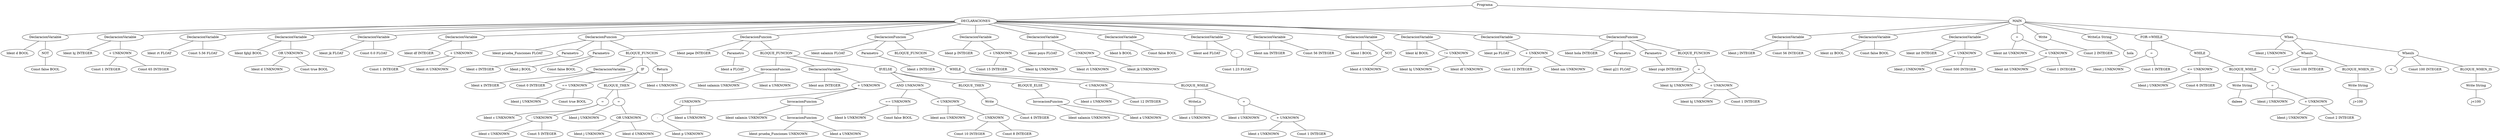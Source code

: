 graph G {1 [label="Programa"]
2 [label="DECLARACIONES"]
1 -- 2
3 [label="DeclaracionVariable"]
2 -- 3
4 [label="Ident d BOOL"]
3 -- 4
5 [label="NOT"]
3 -- 5
6 [label="Const false BOOL"]
5 -- 6
7 [label="DeclaracionVariable"]
2 -- 7
8 [label="Ident hj INTEGER"]
7 -- 8
9 [label="+ UNKNOWN"]
7 -- 9
10 [label="Const 1 INTEGER"]
9 -- 10
11 [label="Const 65 INTEGER"]
9 -- 11
12 [label="DeclaracionVariable"]
2 -- 12
13 [label="Ident rt FLOAT"]
12 -- 13
14 [label="Const 5.56 FLOAT"]
12 -- 14
15 [label="DeclaracionVariable"]
2 -- 15
16 [label="Ident fghjl BOOL"]
15 -- 16
17 [label="OR UNKNOWN"]
15 -- 17
18 [label="Ident d UNKNOWN"]
17 -- 18
19 [label="Const true BOOL"]
17 -- 19
20 [label="DeclaracionVariable"]
2 -- 20
21 [label="Ident jk FLOAT"]
20 -- 21
22 [label="Const 0.0 FLOAT"]
20 -- 22
23 [label="DeclaracionVariable"]
2 -- 23
24 [label="Ident df INTEGER"]
23 -- 24
25 [label="+ UNKNOWN"]
23 -- 25
26 [label="Const 1 INTEGER"]
25 -- 26
27 [label="Ident rt UNKNOWN"]
25 -- 27
28 [label="DeclaracionFuncion"]
2 -- 28
29 [label="Ident prueba_Funciones FLOAT"]
28 -- 29
30 [label="Parametro"]
28 -- 30
31 [label="Ident c INTEGER"]
30 -- 31
32 [label="Parametro"]
28 -- 32
33 [label="Ident j BOOL"]
32 -- 33
34 [label="Const false BOOL"]
32 -- 34
35 [label="BLOQUE_FUNCION"]
28 -- 35
36 [label="DeclaracionVariable"]
35 -- 36
37 [label="Ident x INTEGER"]
36 -- 37
38 [label="Const 0 INTEGER"]
36 -- 38
39 [label="IF"]
35 -- 39
40 [label="== UNKNOWN"]
39 -- 40
41 [label="Ident j UNKNOWN"]
40 -- 41
42 [label="Const true BOOL"]
40 -- 42
43 [label="BLOQUE_THEN"]
39 -- 43
44 [label="="]
43 -- 44
45 [label="Ident c UNKNOWN"]
44 -- 45
46 [label="- UNKNOWN"]
44 -- 46
47 [label="Ident c UNKNOWN"]
46 -- 47
48 [label="Const 5 INTEGER"]
46 -- 48
49 [label="="]
43 -- 49
50 [label="Ident j UNKNOWN"]
49 -- 50
51 [label="OR UNKNOWN"]
49 -- 51
52 [label="Ident j UNKNOWN"]
51 -- 52
53 [label="Ident d UNKNOWN"]
51 -- 53
54 [label="Return"]
35 -- 54
55 [label="Ident c UNKNOWN"]
54 -- 55
56 [label="DeclaracionFuncion"]
2 -- 56
57 [label="Ident pepe INTEGER"]
56 -- 57
58 [label="Parametro"]
56 -- 58
59 [label="Ident a FLOAT"]
58 -- 59
60 [label="BLOQUE_FUNCION"]
56 -- 60
61 [label="InvocacionFuncion"]
60 -- 61
62 [label="Ident salamin UNKNOWN"]
61 -- 62
63 [label="Ident a UNKNOWN"]
61 -- 63
64 [label="DeclaracionVariable"]
60 -- 64
65 [label="Ident aux INTEGER"]
64 -- 65
66 [label="+ UNKNOWN"]
64 -- 66
67 [label="/ UNKNOWN"]
66 -- 67
68 [label="-"]
67 -- 68
69 [label="Ident p UNKNOWN"]
68 -- 69
70 [label="Ident a UNKNOWN"]
67 -- 70
71 [label="InvocacionFuncion"]
66 -- 71
72 [label="Ident salamin UNKNOWN"]
71 -- 72
73 [label="InvocacionFuncion"]
71 -- 73
74 [label="Ident prueba_Funciones UNKNOWN"]
73 -- 74
75 [label="Ident a UNKNOWN"]
73 -- 75
76 [label="IF/ELSE"]
60 -- 76
77 [label="AND UNKNOWN"]
76 -- 77
78 [label="== UNKNOWN"]
77 -- 78
79 [label="Ident b UNKNOWN"]
78 -- 79
80 [label="Const false BOOL"]
78 -- 80
81 [label="< UNKNOWN"]
77 -- 81
82 [label="Ident aux UNKNOWN"]
81 -- 82
83 [label="- UNKNOWN"]
81 -- 83
84 [label="Const 10 INTEGER"]
83 -- 84
85 [label="Const 8 INTEGER"]
83 -- 85
86 [label="BLOQUE_THEN"]
76 -- 86
87 [label="Write"]
86 -- 87
88 [label="Const 4 INTEGER"]
87 -- 88
89 [label="BLOQUE_ELSE"]
76 -- 89
90 [label="InvocacionFuncion"]
89 -- 90
91 [label="Ident salamin UNKNOWN"]
90 -- 91
92 [label="Ident a UNKNOWN"]
90 -- 92
93 [label="DeclaracionFuncion"]
2 -- 93
94 [label="Ident salamin FLOAT"]
93 -- 94
95 [label="Parametro"]
93 -- 95
96 [label="Ident z INTEGER"]
95 -- 96
97 [label="BLOQUE_FUNCION"]
93 -- 97
98 [label="WHILE"]
97 -- 98
99 [label="< UNKNOWN"]
98 -- 99
100 [label="Ident z UNKNOWN"]
99 -- 100
101 [label="Const 12 INTEGER"]
99 -- 101
102 [label="BLOQUE_WHILE"]
98 -- 102
103 [label="WriteLn"]
102 -- 103
104 [label="Ident z UNKNOWN"]
103 -- 104
105 [label="="]
102 -- 105
106 [label="Ident z UNKNOWN"]
105 -- 106
107 [label="+ UNKNOWN"]
105 -- 107
108 [label="Ident z UNKNOWN"]
107 -- 108
109 [label="Const 1 INTEGER"]
107 -- 109
110 [label="DeclaracionVariable"]
2 -- 110
111 [label="Ident p INTEGER"]
110 -- 111
112 [label="+ UNKNOWN"]
110 -- 112
113 [label="Const 15 INTEGER"]
112 -- 113
114 [label="Ident hj UNKNOWN"]
112 -- 114
115 [label="DeclaracionVariable"]
2 -- 115
116 [label="Ident poyo FLOAT"]
115 -- 116
117 [label="- UNKNOWN"]
115 -- 117
118 [label="Ident rt UNKNOWN"]
117 -- 118
119 [label="Ident jk UNKNOWN"]
117 -- 119
120 [label="DeclaracionVariable"]
2 -- 120
121 [label="Ident b BOOL"]
120 -- 121
122 [label="Const false BOOL"]
120 -- 122
123 [label="DeclaracionVariable"]
2 -- 123
124 [label="Ident asd FLOAT"]
123 -- 124
125 [label="-"]
123 -- 125
126 [label="Const 1.23 FLOAT"]
125 -- 126
127 [label="DeclaracionVariable"]
2 -- 127
128 [label="Ident nm INTEGER"]
127 -- 128
129 [label="Const 56 INTEGER"]
127 -- 129
130 [label="DeclaracionVariable"]
2 -- 130
131 [label="Ident l BOOL"]
130 -- 131
132 [label="NOT"]
130 -- 132
133 [label="Ident d UNKNOWN"]
132 -- 133
134 [label="DeclaracionVariable"]
2 -- 134
135 [label="Ident kl BOOL"]
134 -- 135
136 [label="!= UNKNOWN"]
134 -- 136
137 [label="Ident hj UNKNOWN"]
136 -- 137
138 [label="Ident df UNKNOWN"]
136 -- 138
139 [label="DeclaracionVariable"]
2 -- 139
140 [label="Ident po FLOAT"]
139 -- 140
141 [label="+ UNKNOWN"]
139 -- 141
142 [label="Const 12 INTEGER"]
141 -- 142
143 [label="Ident nm UNKNOWN"]
141 -- 143
144 [label="DeclaracionFuncion"]
2 -- 144
145 [label="Ident hola INTEGER"]
144 -- 145
146 [label="Parametro"]
144 -- 146
147 [label="Ident g21 FLOAT"]
146 -- 147
148 [label="Parametro"]
144 -- 148
149 [label="Ident yupi INTEGER"]
148 -- 149
150 [label="BLOQUE_FUNCION"]
144 -- 150
151 [label="="]
150 -- 151
152 [label="Ident hj UNKNOWN"]
151 -- 152
153 [label="+ UNKNOWN"]
151 -- 153
154 [label="Ident hj UNKNOWN"]
153 -- 154
155 [label="Const 1 INTEGER"]
153 -- 155
156 [label="MAIN"]
1 -- 156
157 [label="DeclaracionVariable"]
156 -- 157
158 [label="Ident j INTEGER"]
157 -- 158
159 [label="Const 56 INTEGER"]
157 -- 159
160 [label="DeclaracionVariable"]
156 -- 160
161 [label="Ident zz BOOL"]
160 -- 161
162 [label="Const false BOOL"]
160 -- 162
163 [label="DeclaracionVariable"]
156 -- 163
164 [label="Ident int INTEGER"]
163 -- 164
165 [label="+ UNKNOWN"]
163 -- 165
166 [label="Ident j UNKNOWN"]
165 -- 166
167 [label="Const 500 INTEGER"]
165 -- 167
168 [label="="]
156 -- 168
169 [label="Ident int UNKNOWN"]
168 -- 169
170 [label="+ UNKNOWN"]
168 -- 170
171 [label="Ident int UNKNOWN"]
170 -- 171
172 [label="Const 1 INTEGER"]
170 -- 172
173 [label="Write"]
156 -- 173
174 [label="Const 2 INTEGER"]
173 -- 174
175 [label="WriteLn String"]
156 -- 175
176 [label="hola"]
175 -- 176
177 [label="FOR->WHILE"]
156 -- 177
178 [label="="]
177 -- 178
179 [label="Ident j UNKNOWN"]
178 -- 179
180 [label="Const 1 INTEGER"]
178 -- 180
181 [label="WHILE"]
177 -- 181
182 [label="<= UNKNOWN"]
181 -- 182
183 [label="Ident j UNKNOWN"]
182 -- 183
184 [label="Const 6 INTEGER"]
182 -- 184
185 [label="BLOQUE_WHILE"]
181 -- 185
186 [label="Write String"]
185 -- 186
187 [label="daleee"]
186 -- 187
188 [label="="]
185 -- 188
189 [label="Ident j UNKNOWN"]
188 -- 189
190 [label="+ UNKNOWN"]
188 -- 190
191 [label="Ident j UNKNOWN"]
190 -- 191
192 [label="Const 2 INTEGER"]
190 -- 192
193 [label="When"]
156 -- 193
194 [label="Ident j UNKNOWN"]
193 -- 194
195 [label="WhenIs"]
193 -- 195
196 [label=">"]
195 -- 196
197 [label="Const 100 INTEGER"]
195 -- 197
198 [label="BLOQUE_WHEN_IS"]
195 -- 198
199 [label="Write String"]
198 -- 199
200 [label="j>100"]
199 -- 200
201 [label="WhenIs"]
193 -- 201
202 [label="<"]
201 -- 202
203 [label="Const 100 INTEGER"]
201 -- 203
204 [label="BLOQUE_WHEN_IS"]
201 -- 204
205 [label="Write String"]
204 -- 205
206 [label="j<100"]
205 -- 206
}

